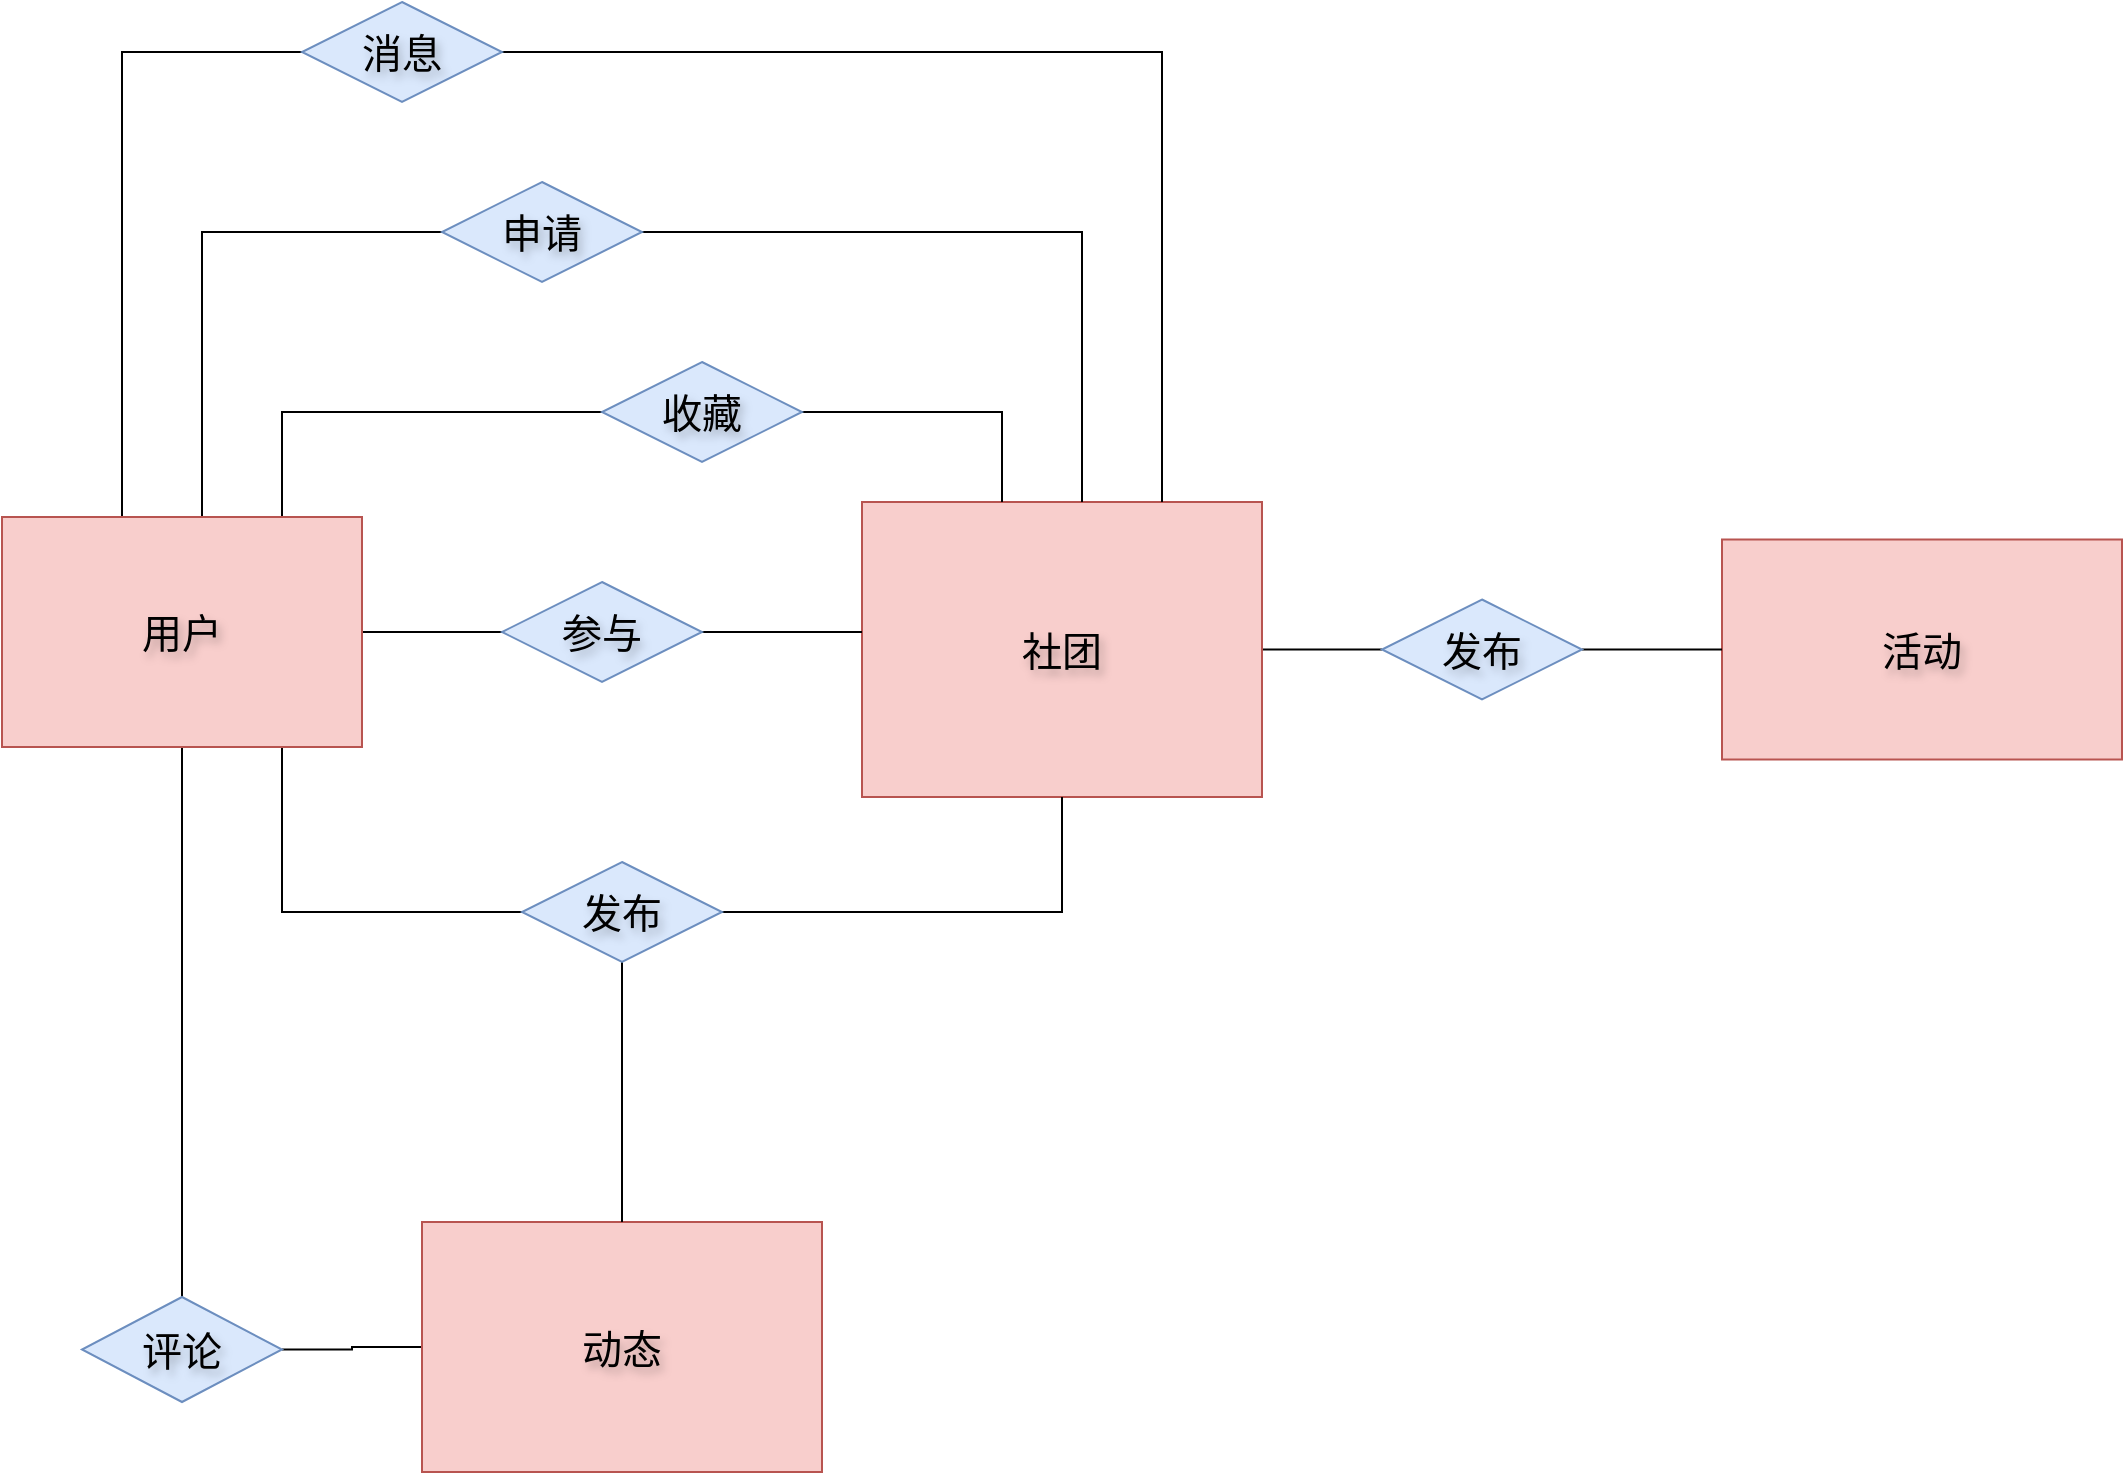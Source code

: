 <mxfile version="24.6.4" type="github">
  <diagram name="第 1 页" id="LLOimiUJxIWVnBvx53SA">
    <mxGraphModel dx="2316" dy="813" grid="1" gridSize="10" guides="1" tooltips="1" connect="1" arrows="1" fold="1" page="1" pageScale="1" pageWidth="827" pageHeight="1169" math="0" shadow="0">
      <root>
        <mxCell id="0" />
        <mxCell id="1" parent="0" />
        <mxCell id="FIMOuDOS6CexBFZZuyrf-21" style="edgeStyle=orthogonalEdgeStyle;rounded=0;orthogonalLoop=1;jettySize=auto;html=1;endArrow=none;endFill=0;fontSize=20;fontFamily=Helvetica;textShadow=1;" parent="1" source="FIMOuDOS6CexBFZZuyrf-1" target="FIMOuDOS6CexBFZZuyrf-19" edge="1">
          <mxGeometry relative="1" as="geometry">
            <Array as="points">
              <mxPoint x="40" y="415" />
            </Array>
          </mxGeometry>
        </mxCell>
        <mxCell id="FIMOuDOS6CexBFZZuyrf-23" style="edgeStyle=orthogonalEdgeStyle;rounded=0;orthogonalLoop=1;jettySize=auto;html=1;endArrow=none;endFill=0;fontSize=20;fontFamily=Helvetica;textShadow=1;" parent="1" source="FIMOuDOS6CexBFZZuyrf-1" target="FIMOuDOS6CexBFZZuyrf-20" edge="1">
          <mxGeometry relative="1" as="geometry">
            <Array as="points" />
          </mxGeometry>
        </mxCell>
        <mxCell id="FIMOuDOS6CexBFZZuyrf-28" style="edgeStyle=orthogonalEdgeStyle;rounded=0;orthogonalLoop=1;jettySize=auto;html=1;fontSize=20;fontFamily=Helvetica;textShadow=1;endArrow=none;endFill=0;" parent="1" source="FIMOuDOS6CexBFZZuyrf-1" target="FIMOuDOS6CexBFZZuyrf-3" edge="1">
          <mxGeometry relative="1" as="geometry">
            <Array as="points" />
          </mxGeometry>
        </mxCell>
        <mxCell id="FIMOuDOS6CexBFZZuyrf-32" style="edgeStyle=orthogonalEdgeStyle;rounded=0;orthogonalLoop=1;jettySize=auto;html=1;endArrow=none;endFill=0;fontSize=20;fontFamily=Helvetica;textShadow=1;" parent="1" source="FIMOuDOS6CexBFZZuyrf-1" target="FIMOuDOS6CexBFZZuyrf-31" edge="1">
          <mxGeometry relative="1" as="geometry">
            <Array as="points">
              <mxPoint y="325" />
            </Array>
          </mxGeometry>
        </mxCell>
        <mxCell id="FIMOuDOS6CexBFZZuyrf-45" style="edgeStyle=orthogonalEdgeStyle;rounded=0;orthogonalLoop=1;jettySize=auto;html=1;endArrow=none;endFill=0;fontSize=20;fontFamily=Helvetica;textShadow=1;" parent="1" source="FIMOuDOS6CexBFZZuyrf-1" target="FIMOuDOS6CexBFZZuyrf-41" edge="1">
          <mxGeometry relative="1" as="geometry">
            <Array as="points">
              <mxPoint x="-40" y="235" />
            </Array>
          </mxGeometry>
        </mxCell>
        <mxCell id="q5HNf-5_jHMRwpcQ8X-9-4" style="edgeStyle=orthogonalEdgeStyle;rounded=0;orthogonalLoop=1;jettySize=auto;html=1;endArrow=none;endFill=0;" edge="1" parent="1" source="FIMOuDOS6CexBFZZuyrf-1" target="FIMOuDOS6CexBFZZuyrf-17">
          <mxGeometry relative="1" as="geometry">
            <Array as="points">
              <mxPoint x="40" y="665" />
            </Array>
          </mxGeometry>
        </mxCell>
        <mxCell id="FIMOuDOS6CexBFZZuyrf-1" value="用户" style="rounded=0;whiteSpace=wrap;html=1;fillColor=#f8cecc;strokeColor=#b85450;fontSize=20;fontFamily=Helvetica;textShadow=1;" parent="1" vertex="1">
          <mxGeometry x="-100" y="467.5" width="180" height="115" as="geometry" />
        </mxCell>
        <mxCell id="FIMOuDOS6CexBFZZuyrf-30" value="" style="edgeStyle=orthogonalEdgeStyle;rounded=0;orthogonalLoop=1;jettySize=auto;html=1;endArrow=none;endFill=0;fontSize=20;fontFamily=Helvetica;textShadow=1;" parent="1" source="FIMOuDOS6CexBFZZuyrf-3" target="FIMOuDOS6CexBFZZuyrf-15" edge="1">
          <mxGeometry relative="1" as="geometry">
            <mxPoint x="610" y="725" as="targetPoint" />
          </mxGeometry>
        </mxCell>
        <mxCell id="FIMOuDOS6CexBFZZuyrf-3" value="评论" style="rhombus;whiteSpace=wrap;html=1;fillColor=#dae8fc;strokeColor=#6c8ebf;fontSize=20;fontFamily=Helvetica;textShadow=1;" parent="1" vertex="1">
          <mxGeometry x="-60" y="857.5" width="100" height="52.5" as="geometry" />
        </mxCell>
        <mxCell id="FIMOuDOS6CexBFZZuyrf-38" style="edgeStyle=orthogonalEdgeStyle;rounded=0;orthogonalLoop=1;jettySize=auto;html=1;endArrow=none;endFill=0;fontSize=20;fontFamily=Helvetica;textShadow=1;" parent="1" source="FIMOuDOS6CexBFZZuyrf-11" target="FIMOuDOS6CexBFZZuyrf-37" edge="1">
          <mxGeometry relative="1" as="geometry">
            <Array as="points">
              <mxPoint x="580" y="534" />
              <mxPoint x="580" y="534" />
            </Array>
          </mxGeometry>
        </mxCell>
        <mxCell id="FIMOuDOS6CexBFZZuyrf-11" value="社团" style="rounded=0;whiteSpace=wrap;html=1;fillColor=#f8cecc;strokeColor=#b85450;fontSize=20;fontFamily=Helvetica;textShadow=1;" parent="1" vertex="1">
          <mxGeometry x="330" y="460" width="200" height="147.5" as="geometry" />
        </mxCell>
        <mxCell id="FIMOuDOS6CexBFZZuyrf-15" value="动态" style="rounded=0;whiteSpace=wrap;html=1;fillColor=#f8cecc;strokeColor=#b85450;fontSize=20;fontFamily=Helvetica;textShadow=1;" parent="1" vertex="1">
          <mxGeometry x="110" y="820" width="200" height="125" as="geometry" />
        </mxCell>
        <mxCell id="FIMOuDOS6CexBFZZuyrf-25" style="edgeStyle=orthogonalEdgeStyle;rounded=0;orthogonalLoop=1;jettySize=auto;html=1;endArrow=none;endFill=0;fontSize=20;fontFamily=Helvetica;textShadow=1;" parent="1" source="FIMOuDOS6CexBFZZuyrf-17" target="FIMOuDOS6CexBFZZuyrf-15" edge="1">
          <mxGeometry relative="1" as="geometry" />
        </mxCell>
        <mxCell id="q5HNf-5_jHMRwpcQ8X-9-5" style="edgeStyle=orthogonalEdgeStyle;rounded=0;orthogonalLoop=1;jettySize=auto;html=1;endArrow=none;endFill=0;" edge="1" parent="1" source="FIMOuDOS6CexBFZZuyrf-17" target="FIMOuDOS6CexBFZZuyrf-11">
          <mxGeometry relative="1" as="geometry" />
        </mxCell>
        <mxCell id="FIMOuDOS6CexBFZZuyrf-17" value="发布" style="rhombus;whiteSpace=wrap;html=1;fillColor=#dae8fc;strokeColor=#6c8ebf;fontSize=20;fontFamily=Helvetica;textShadow=1;" parent="1" vertex="1">
          <mxGeometry x="160" y="640" width="100" height="50" as="geometry" />
        </mxCell>
        <mxCell id="FIMOuDOS6CexBFZZuyrf-22" style="edgeStyle=orthogonalEdgeStyle;rounded=0;orthogonalLoop=1;jettySize=auto;html=1;endArrow=none;endFill=0;fontSize=20;fontFamily=Helvetica;textShadow=1;" parent="1" source="FIMOuDOS6CexBFZZuyrf-19" target="FIMOuDOS6CexBFZZuyrf-11" edge="1">
          <mxGeometry relative="1" as="geometry">
            <Array as="points">
              <mxPoint x="400" y="415" />
            </Array>
          </mxGeometry>
        </mxCell>
        <mxCell id="FIMOuDOS6CexBFZZuyrf-19" value="收藏" style="rhombus;whiteSpace=wrap;html=1;fillColor=#dae8fc;strokeColor=#6c8ebf;fontSize=20;fontFamily=Helvetica;textShadow=1;" parent="1" vertex="1">
          <mxGeometry x="200" y="390" width="100" height="50" as="geometry" />
        </mxCell>
        <mxCell id="FIMOuDOS6CexBFZZuyrf-24" style="edgeStyle=orthogonalEdgeStyle;rounded=0;orthogonalLoop=1;jettySize=auto;html=1;endArrow=none;endFill=0;fontSize=20;fontFamily=Helvetica;textShadow=1;" parent="1" source="FIMOuDOS6CexBFZZuyrf-20" target="FIMOuDOS6CexBFZZuyrf-11" edge="1">
          <mxGeometry relative="1" as="geometry">
            <Array as="points">
              <mxPoint x="330" y="525" />
              <mxPoint x="330" y="525" />
            </Array>
          </mxGeometry>
        </mxCell>
        <mxCell id="FIMOuDOS6CexBFZZuyrf-20" value="参与" style="rhombus;whiteSpace=wrap;html=1;fillColor=#dae8fc;strokeColor=#6c8ebf;fontSize=20;fontFamily=Helvetica;textShadow=1;" parent="1" vertex="1">
          <mxGeometry x="150" y="500" width="100" height="50" as="geometry" />
        </mxCell>
        <mxCell id="FIMOuDOS6CexBFZZuyrf-33" style="edgeStyle=orthogonalEdgeStyle;rounded=0;orthogonalLoop=1;jettySize=auto;html=1;endArrow=none;endFill=0;fontSize=20;fontFamily=Helvetica;textShadow=1;" parent="1" source="FIMOuDOS6CexBFZZuyrf-31" target="FIMOuDOS6CexBFZZuyrf-11" edge="1">
          <mxGeometry relative="1" as="geometry">
            <Array as="points">
              <mxPoint x="440" y="325" />
            </Array>
          </mxGeometry>
        </mxCell>
        <mxCell id="FIMOuDOS6CexBFZZuyrf-31" value="申请" style="rhombus;whiteSpace=wrap;html=1;fillColor=#dae8fc;strokeColor=#6c8ebf;fontSize=20;fontFamily=Helvetica;textShadow=1;" parent="1" vertex="1">
          <mxGeometry x="120" y="300" width="100" height="50" as="geometry" />
        </mxCell>
        <mxCell id="FIMOuDOS6CexBFZZuyrf-34" value="活动" style="rounded=0;whiteSpace=wrap;html=1;fillColor=#f8cecc;strokeColor=#b85450;fontSize=20;fontFamily=Helvetica;textShadow=1;" parent="1" vertex="1">
          <mxGeometry x="760" y="478.75" width="200" height="110" as="geometry" />
        </mxCell>
        <mxCell id="FIMOuDOS6CexBFZZuyrf-39" style="edgeStyle=orthogonalEdgeStyle;rounded=0;orthogonalLoop=1;jettySize=auto;html=1;endArrow=none;endFill=0;fontSize=20;fontFamily=Helvetica;textShadow=1;" parent="1" source="FIMOuDOS6CexBFZZuyrf-37" target="FIMOuDOS6CexBFZZuyrf-34" edge="1">
          <mxGeometry relative="1" as="geometry" />
        </mxCell>
        <mxCell id="FIMOuDOS6CexBFZZuyrf-37" value="发布" style="rhombus;whiteSpace=wrap;html=1;fillColor=#dae8fc;strokeColor=#6c8ebf;fontSize=20;fontFamily=Helvetica;textShadow=1;" parent="1" vertex="1">
          <mxGeometry x="590" y="508.75" width="100" height="50" as="geometry" />
        </mxCell>
        <mxCell id="FIMOuDOS6CexBFZZuyrf-46" style="edgeStyle=orthogonalEdgeStyle;rounded=0;orthogonalLoop=1;jettySize=auto;html=1;endArrow=none;endFill=0;fontSize=20;fontFamily=Helvetica;textShadow=1;" parent="1" source="FIMOuDOS6CexBFZZuyrf-41" target="FIMOuDOS6CexBFZZuyrf-11" edge="1">
          <mxGeometry relative="1" as="geometry">
            <Array as="points">
              <mxPoint x="480" y="235" />
            </Array>
          </mxGeometry>
        </mxCell>
        <mxCell id="FIMOuDOS6CexBFZZuyrf-41" value="消息" style="rhombus;whiteSpace=wrap;html=1;fillColor=#dae8fc;strokeColor=#6c8ebf;fontSize=20;fontFamily=Helvetica;textShadow=1;" parent="1" vertex="1">
          <mxGeometry x="50" y="210" width="100" height="50" as="geometry" />
        </mxCell>
        <mxCell id="q5HNf-5_jHMRwpcQ8X-9-3" style="edgeStyle=orthogonalEdgeStyle;rounded=0;orthogonalLoop=1;jettySize=auto;html=1;exitX=0.5;exitY=1;exitDx=0;exitDy=0;" edge="1" parent="1" source="FIMOuDOS6CexBFZZuyrf-3" target="FIMOuDOS6CexBFZZuyrf-3">
          <mxGeometry relative="1" as="geometry" />
        </mxCell>
      </root>
    </mxGraphModel>
  </diagram>
</mxfile>
